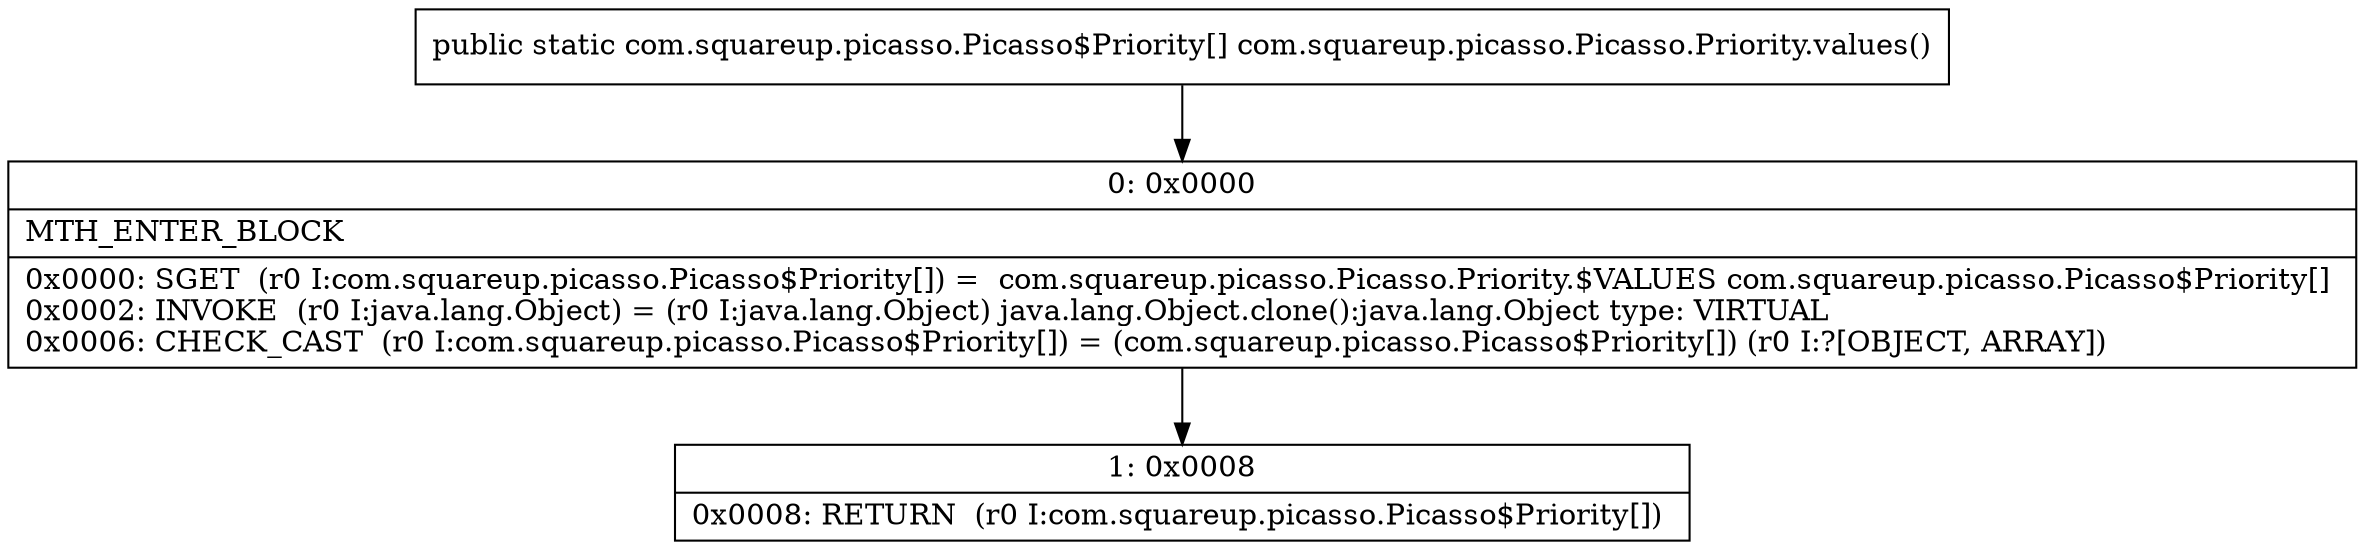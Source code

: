 digraph "CFG forcom.squareup.picasso.Picasso.Priority.values()[Lcom\/squareup\/picasso\/Picasso$Priority;" {
Node_0 [shape=record,label="{0\:\ 0x0000|MTH_ENTER_BLOCK\l|0x0000: SGET  (r0 I:com.squareup.picasso.Picasso$Priority[]) =  com.squareup.picasso.Picasso.Priority.$VALUES com.squareup.picasso.Picasso$Priority[] \l0x0002: INVOKE  (r0 I:java.lang.Object) = (r0 I:java.lang.Object) java.lang.Object.clone():java.lang.Object type: VIRTUAL \l0x0006: CHECK_CAST  (r0 I:com.squareup.picasso.Picasso$Priority[]) = (com.squareup.picasso.Picasso$Priority[]) (r0 I:?[OBJECT, ARRAY]) \l}"];
Node_1 [shape=record,label="{1\:\ 0x0008|0x0008: RETURN  (r0 I:com.squareup.picasso.Picasso$Priority[]) \l}"];
MethodNode[shape=record,label="{public static com.squareup.picasso.Picasso$Priority[] com.squareup.picasso.Picasso.Priority.values() }"];
MethodNode -> Node_0;
Node_0 -> Node_1;
}


